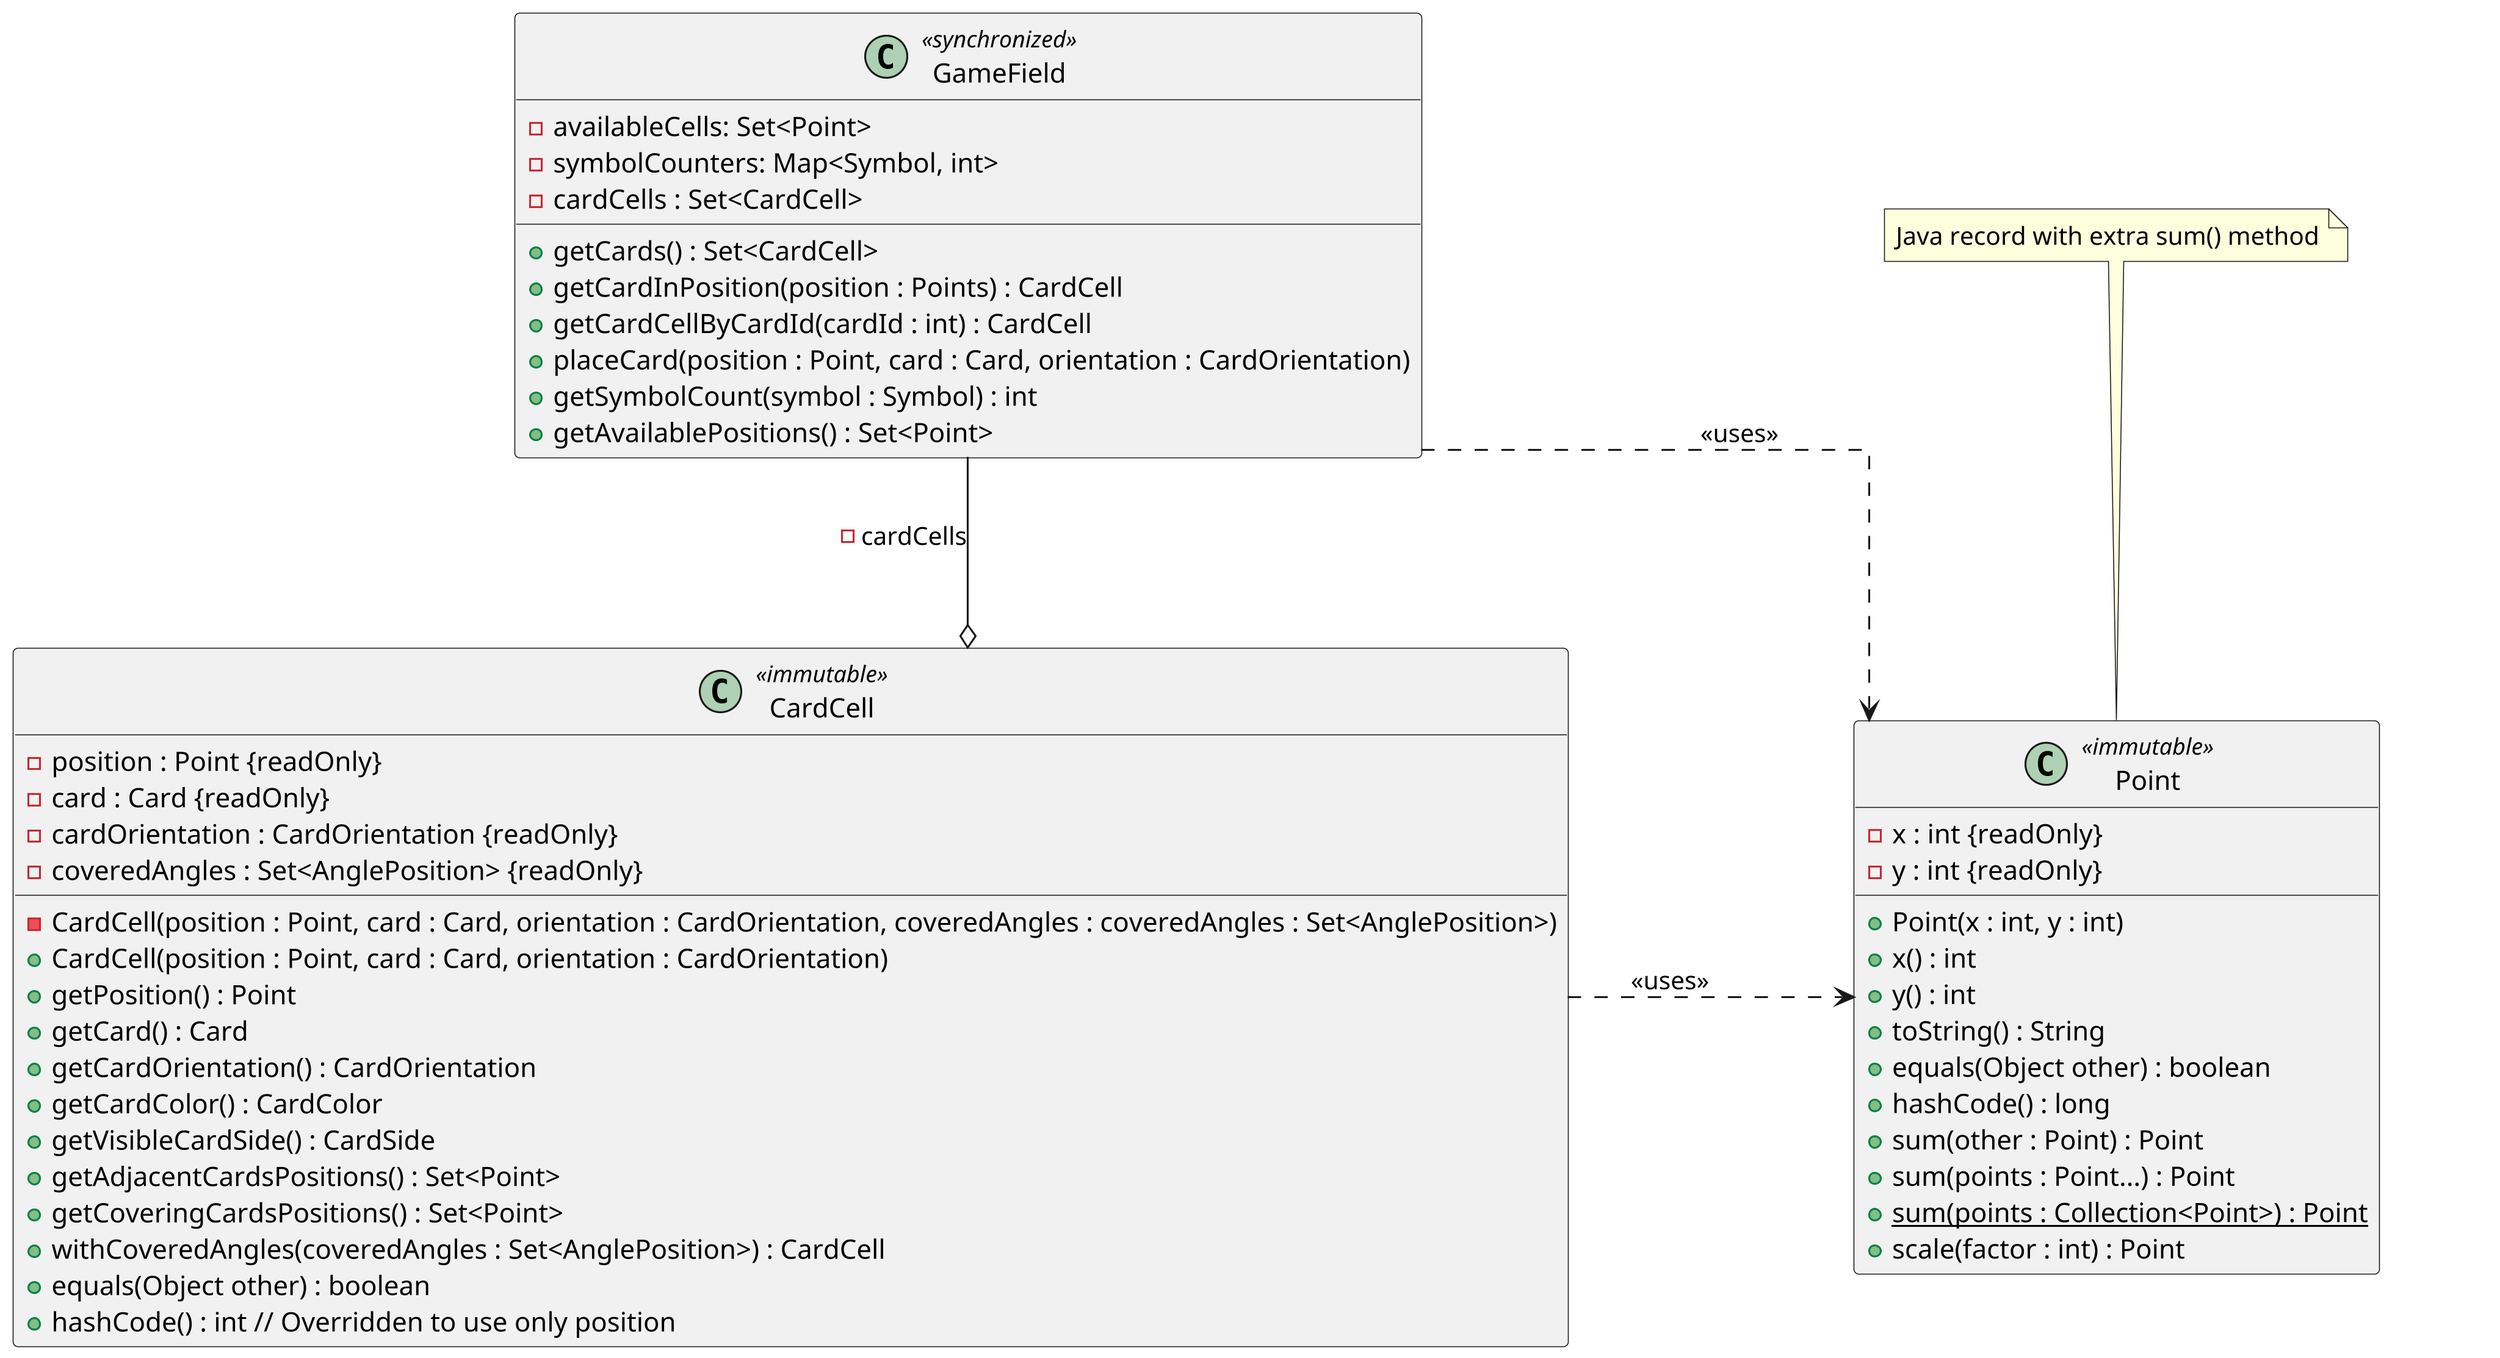 @startuml
skinparam linetype ortho
skinparam nodesep 150
skinparam ranksep 100
skinparam dpi 300

!startsub GAMEFIELD
class Point <<immutable>> {
    - x : int {readOnly}
    - y : int {readOnly}
    + Point(x : int, y : int)
    + x() : int
    + y() : int
    + toString() : String
    + equals(Object other) : boolean
    + hashCode() : long
    + sum(other : Point) : Point
    + sum(points : Point...) : Point
    + sum(points : Collection<Point>) : Point {static}
    + scale(factor : int) : Point
}

note "Java record with extra sum() method" as N1
N1 .. Point
/'
class GameField {
    - cards: Map<Point, Card>
    - angles: Map<Point, AngleCell>
    - availableCells: Set<Point>
    - symbolCounters: Map<Symbol, int>

    + GameField()
    + getCards() : Map<Point, Card>
    + getAngles(): Map<Point, Symbol>
    + getCounter(symbol : Symbol) : int
    + placeCard(card : Card, orientation : CardOrientation, position : Point)
    + getAvailablePositions() : Set<Point>
    - addCard(card : Card, orientation : CardOrientation, position : Point)
}'/


class GameField <<synchronized>> {
    - availableCells: Set<Point>
    - symbolCounters: Map<Symbol, int>
    - cardCells : Set<CardCell>
    + getCards() : Set<CardCell>
    + getCardInPosition(position : Points) : CardCell
    + getCardCellByCardId(cardId : int) : CardCell
    + placeCard(position : Point, card : Card, orientation : CardOrientation)
    + getSymbolCount(symbol : Symbol) : int
    + getAvailablePositions() : Set<Point>
}
' Returned sets are immutable copies


class CardCell <<immutable>> {
    - position : Point {readOnly}
    - card : Card {readOnly}
    - cardOrientation : CardOrientation {readOnly}
    - coveredAngles : Set<AnglePosition> {readOnly}
    - CardCell(position : Point, card : Card, orientation : CardOrientation, coveredAngles : coveredAngles : Set<AnglePosition>)
    + CardCell(position : Point, card : Card, orientation : CardOrientation)
    + getPosition() : Point
    + getCard() : Card
    + getCardOrientation() : CardOrientation
    + getCardColor() : CardColor
    + getVisibleCardSide() : CardSide
    + getAdjacentCardsPositions() : Set<Point>
    + getCoveringCardsPositions() : Set<Point>
    + withCoveredAngles(coveredAngles : Set<AnglePosition>) : CardCell
    + equals(Object other) : boolean
    + hashCode() : int // Overridden to use only position
}

class AngleCell <<immutable>> {
     - position : Point {readOnly}
     - topCardPosition : Point {readOnly}
     - bottomCardPosition : Point {readOnly}
     - topSymbol : Point {readOnly}
     - bottomSymbol : Point {readOnly}
     + AngleCell(position : Point, topCardPosition : Point, bottomCardPosition : Point, topSymbol : Symbol, bottomSymbol : Symbol)
     + AngleCell(position : Point, topCardPosition : Point, topSymbol : Point)
     + withNewTopCard(newTopCardPosition : Point, newTopSymbol : Symbol) : AngleCell
}

!endsub

CardCell .r..> Point : <<uses>>
GameField .r..> Point : <<uses>>
GameField --o CardCell : - cardCells

@enduml